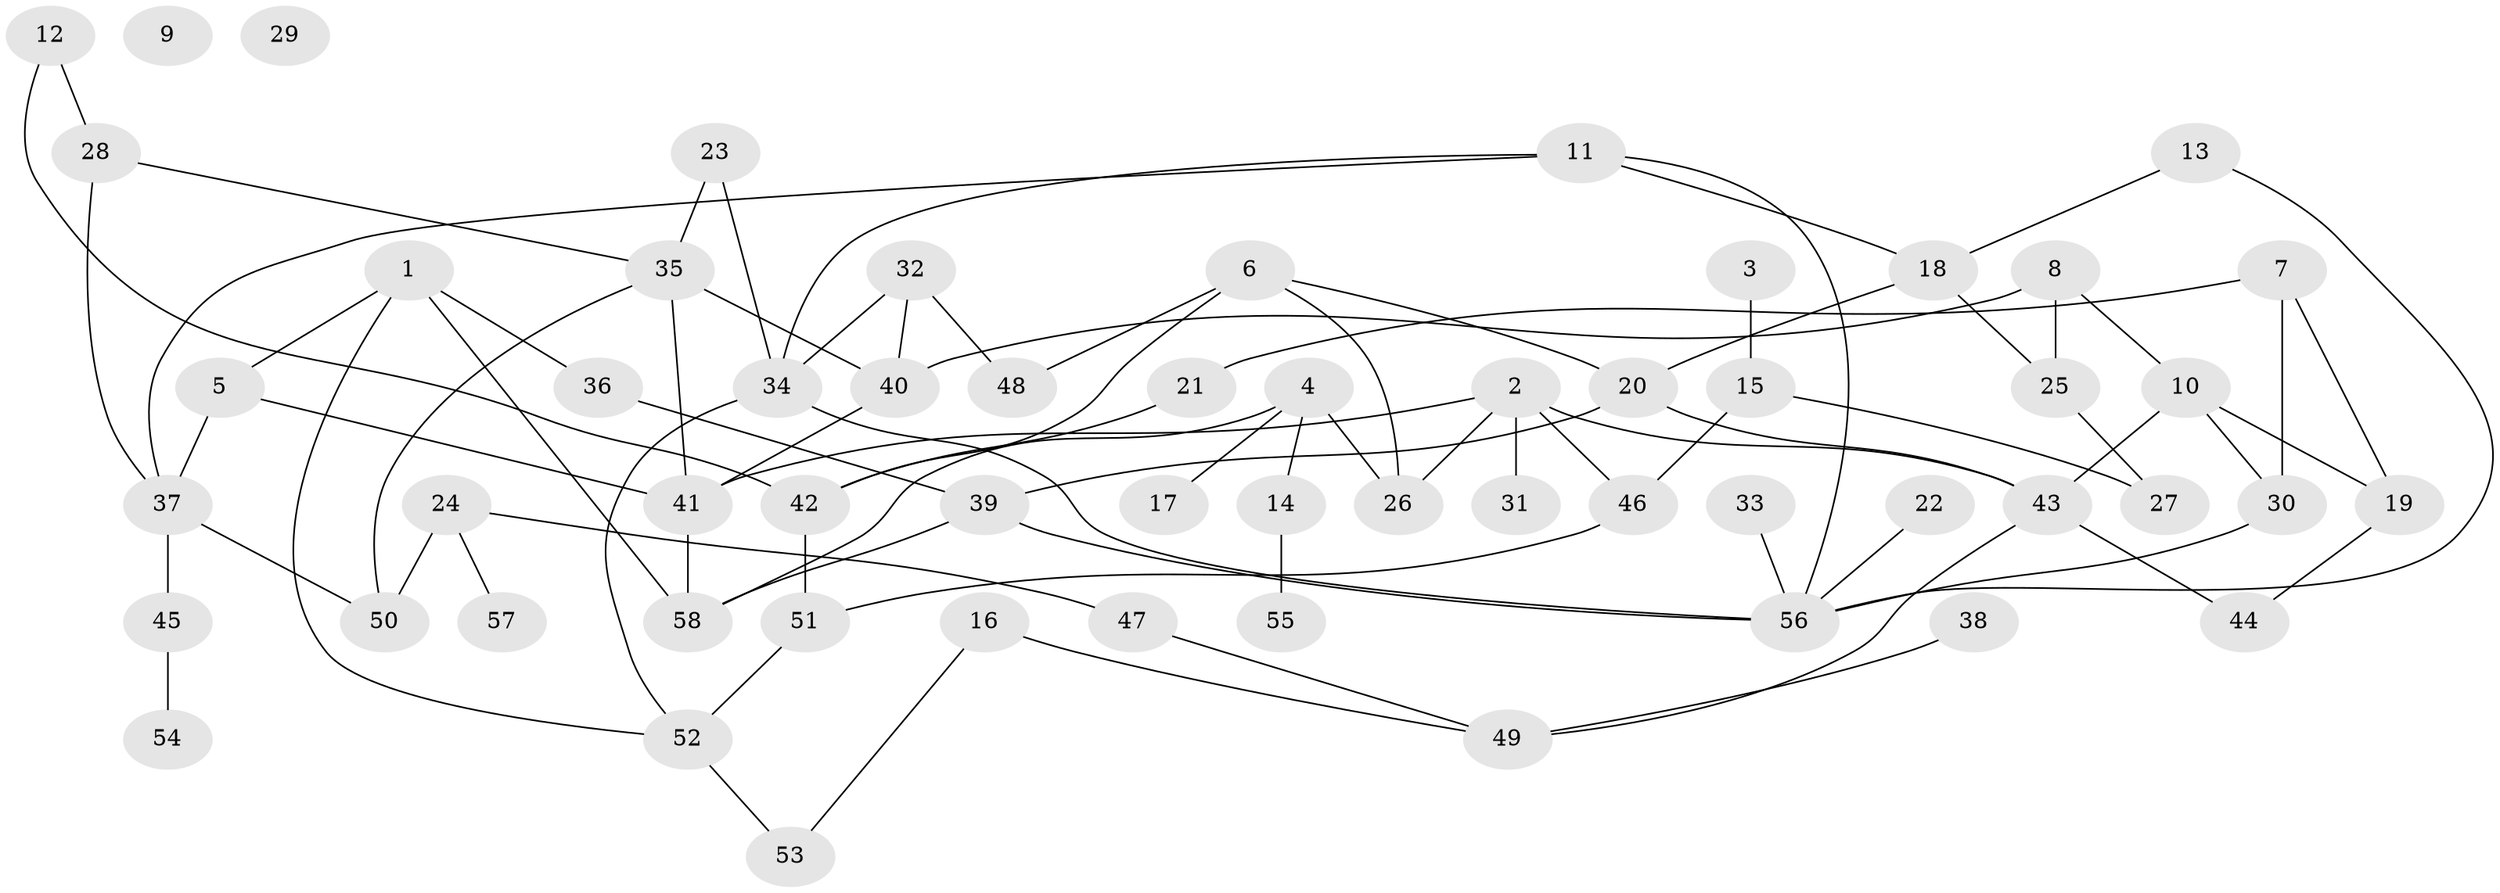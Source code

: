 // coarse degree distribution, {6: 0.19444444444444445, 1: 0.19444444444444445, 3: 0.1111111111111111, 5: 0.1388888888888889, 0: 0.05555555555555555, 4: 0.16666666666666666, 2: 0.1388888888888889}
// Generated by graph-tools (version 1.1) at 2025/23/03/03/25 07:23:27]
// undirected, 58 vertices, 83 edges
graph export_dot {
graph [start="1"]
  node [color=gray90,style=filled];
  1;
  2;
  3;
  4;
  5;
  6;
  7;
  8;
  9;
  10;
  11;
  12;
  13;
  14;
  15;
  16;
  17;
  18;
  19;
  20;
  21;
  22;
  23;
  24;
  25;
  26;
  27;
  28;
  29;
  30;
  31;
  32;
  33;
  34;
  35;
  36;
  37;
  38;
  39;
  40;
  41;
  42;
  43;
  44;
  45;
  46;
  47;
  48;
  49;
  50;
  51;
  52;
  53;
  54;
  55;
  56;
  57;
  58;
  1 -- 5;
  1 -- 36;
  1 -- 52;
  1 -- 58;
  2 -- 26;
  2 -- 31;
  2 -- 41;
  2 -- 43;
  2 -- 46;
  3 -- 15;
  4 -- 14;
  4 -- 17;
  4 -- 26;
  4 -- 58;
  5 -- 37;
  5 -- 41;
  6 -- 20;
  6 -- 26;
  6 -- 42;
  6 -- 48;
  7 -- 19;
  7 -- 21;
  7 -- 30;
  8 -- 10;
  8 -- 25;
  8 -- 40;
  10 -- 19;
  10 -- 30;
  10 -- 43;
  11 -- 18;
  11 -- 34;
  11 -- 37;
  11 -- 56;
  12 -- 28;
  12 -- 42;
  13 -- 18;
  13 -- 56;
  14 -- 55;
  15 -- 27;
  15 -- 46;
  16 -- 49;
  16 -- 53;
  18 -- 20;
  18 -- 25;
  19 -- 44;
  20 -- 39;
  20 -- 43;
  21 -- 42;
  22 -- 56;
  23 -- 34;
  23 -- 35;
  24 -- 47;
  24 -- 50;
  24 -- 57;
  25 -- 27;
  28 -- 35;
  28 -- 37;
  30 -- 56;
  32 -- 34;
  32 -- 40;
  32 -- 48;
  33 -- 56;
  34 -- 52;
  34 -- 56;
  35 -- 40;
  35 -- 41;
  35 -- 50;
  36 -- 39;
  37 -- 45;
  37 -- 50;
  38 -- 49;
  39 -- 56;
  39 -- 58;
  40 -- 41;
  41 -- 58;
  42 -- 51;
  43 -- 44;
  43 -- 49;
  45 -- 54;
  46 -- 51;
  47 -- 49;
  51 -- 52;
  52 -- 53;
}
